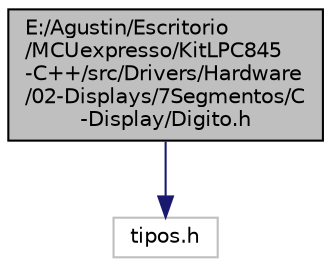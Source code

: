 digraph "E:/Agustin/Escritorio/MCUexpresso/KitLPC845-C++/src/Drivers/Hardware/02-Displays/7Segmentos/C-Display/Digito.h"
{
 // LATEX_PDF_SIZE
  edge [fontname="Helvetica",fontsize="10",labelfontname="Helvetica",labelfontsize="10"];
  node [fontname="Helvetica",fontsize="10",shape=record];
  Node1 [label="E:/Agustin/Escritorio\l/MCUexpresso/KitLPC845\l-C++/src/Drivers/Hardware\l/02-Displays/7Segmentos/C\l-Display/Digito.h",height=0.2,width=0.4,color="black", fillcolor="grey75", style="filled", fontcolor="black",tooltip="Objeto dígito genérico para implementaciones posteriores."];
  Node1 -> Node2 [color="midnightblue",fontsize="10",style="solid",fontname="Helvetica"];
  Node2 [label="tipos.h",height=0.2,width=0.4,color="grey75", fillcolor="white", style="filled",tooltip=" "];
}
